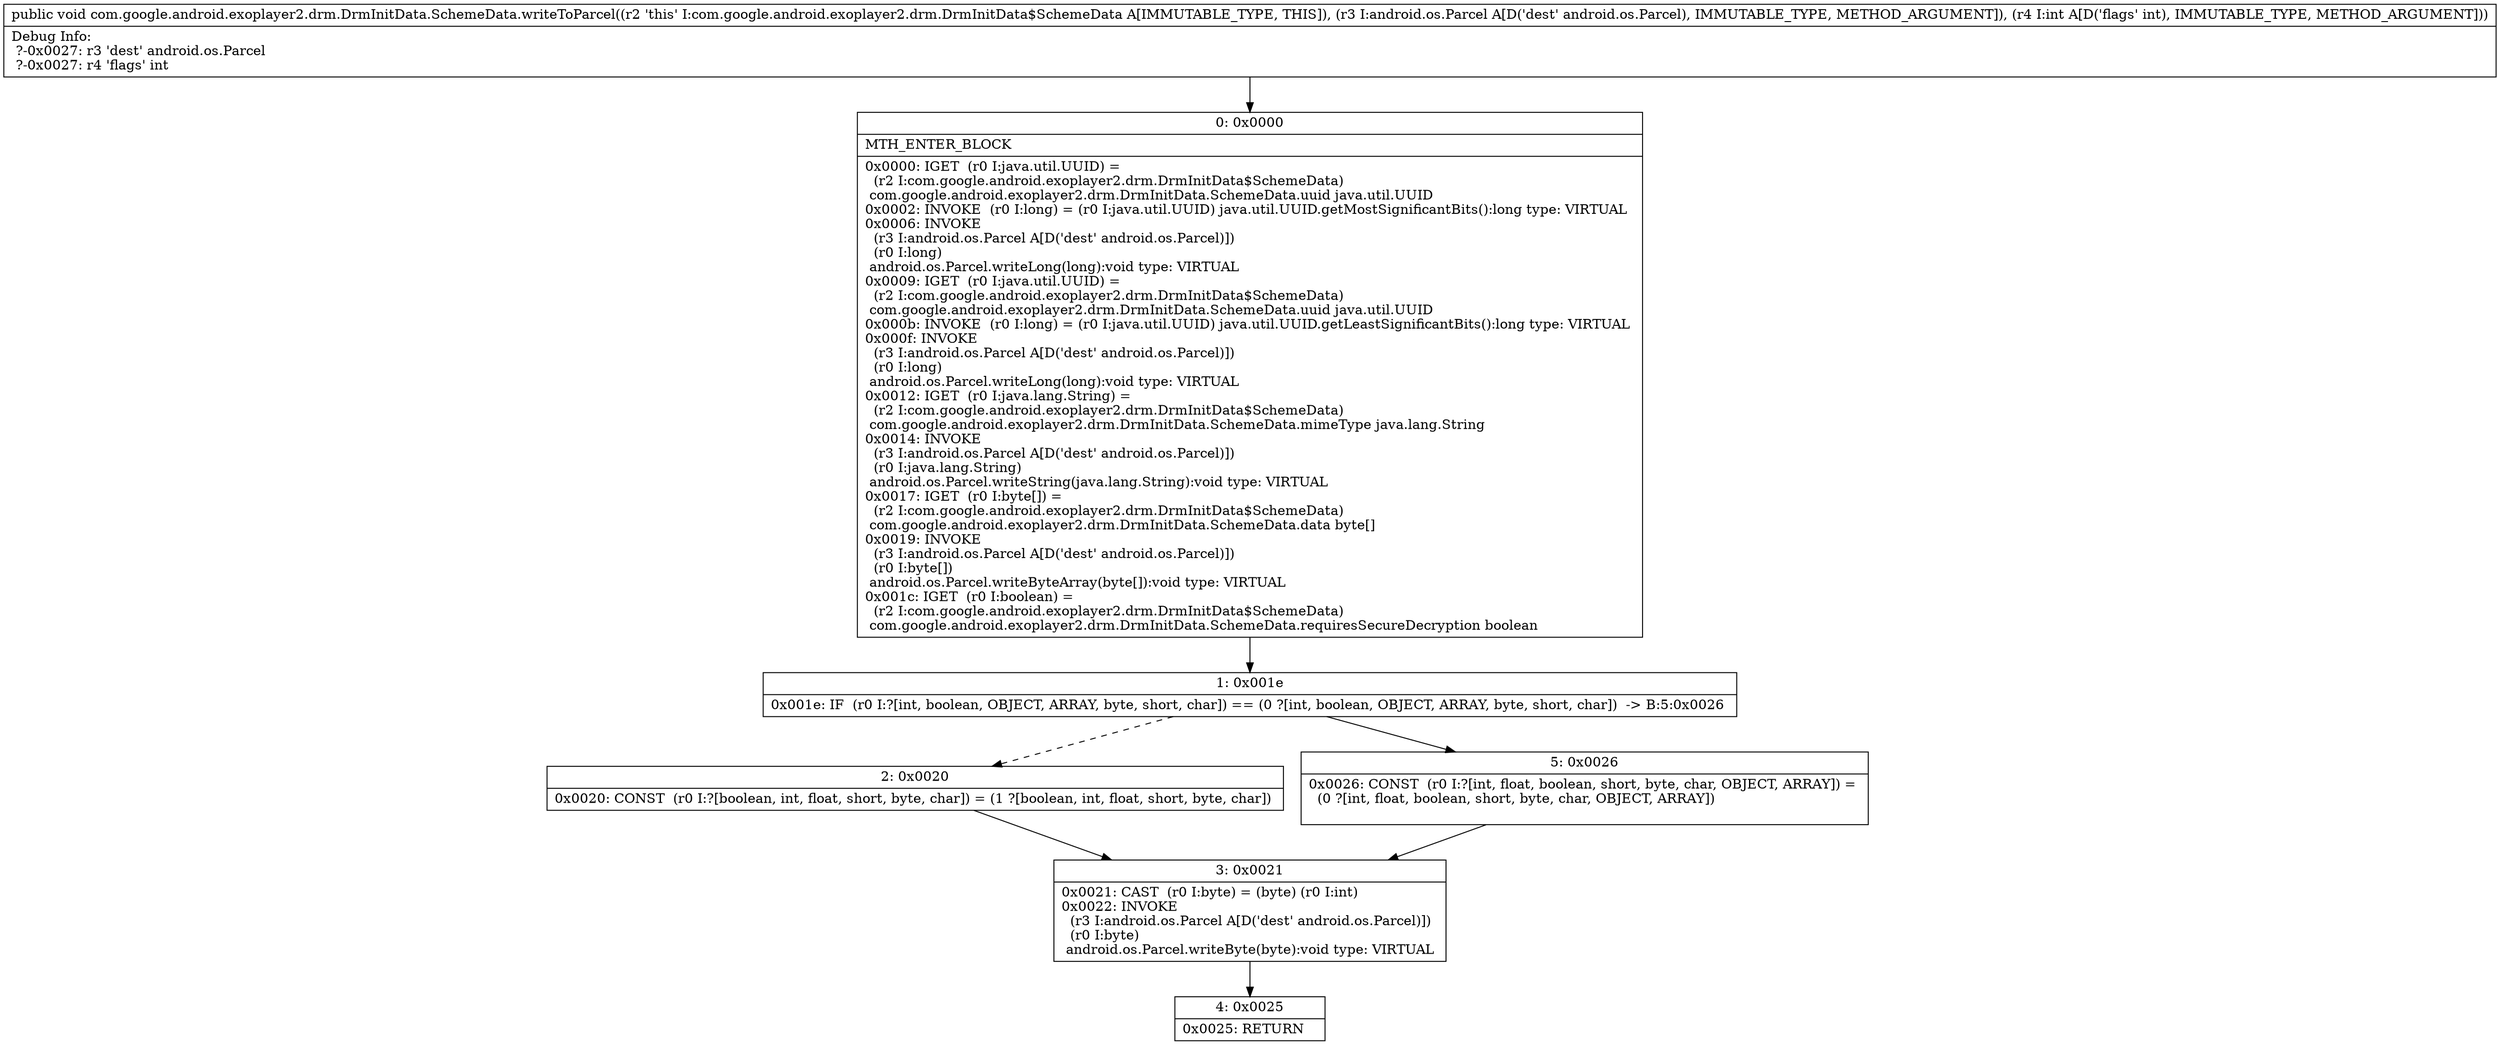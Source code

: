 digraph "CFG forcom.google.android.exoplayer2.drm.DrmInitData.SchemeData.writeToParcel(Landroid\/os\/Parcel;I)V" {
Node_0 [shape=record,label="{0\:\ 0x0000|MTH_ENTER_BLOCK\l|0x0000: IGET  (r0 I:java.util.UUID) = \l  (r2 I:com.google.android.exoplayer2.drm.DrmInitData$SchemeData)\l com.google.android.exoplayer2.drm.DrmInitData.SchemeData.uuid java.util.UUID \l0x0002: INVOKE  (r0 I:long) = (r0 I:java.util.UUID) java.util.UUID.getMostSignificantBits():long type: VIRTUAL \l0x0006: INVOKE  \l  (r3 I:android.os.Parcel A[D('dest' android.os.Parcel)])\l  (r0 I:long)\l android.os.Parcel.writeLong(long):void type: VIRTUAL \l0x0009: IGET  (r0 I:java.util.UUID) = \l  (r2 I:com.google.android.exoplayer2.drm.DrmInitData$SchemeData)\l com.google.android.exoplayer2.drm.DrmInitData.SchemeData.uuid java.util.UUID \l0x000b: INVOKE  (r0 I:long) = (r0 I:java.util.UUID) java.util.UUID.getLeastSignificantBits():long type: VIRTUAL \l0x000f: INVOKE  \l  (r3 I:android.os.Parcel A[D('dest' android.os.Parcel)])\l  (r0 I:long)\l android.os.Parcel.writeLong(long):void type: VIRTUAL \l0x0012: IGET  (r0 I:java.lang.String) = \l  (r2 I:com.google.android.exoplayer2.drm.DrmInitData$SchemeData)\l com.google.android.exoplayer2.drm.DrmInitData.SchemeData.mimeType java.lang.String \l0x0014: INVOKE  \l  (r3 I:android.os.Parcel A[D('dest' android.os.Parcel)])\l  (r0 I:java.lang.String)\l android.os.Parcel.writeString(java.lang.String):void type: VIRTUAL \l0x0017: IGET  (r0 I:byte[]) = \l  (r2 I:com.google.android.exoplayer2.drm.DrmInitData$SchemeData)\l com.google.android.exoplayer2.drm.DrmInitData.SchemeData.data byte[] \l0x0019: INVOKE  \l  (r3 I:android.os.Parcel A[D('dest' android.os.Parcel)])\l  (r0 I:byte[])\l android.os.Parcel.writeByteArray(byte[]):void type: VIRTUAL \l0x001c: IGET  (r0 I:boolean) = \l  (r2 I:com.google.android.exoplayer2.drm.DrmInitData$SchemeData)\l com.google.android.exoplayer2.drm.DrmInitData.SchemeData.requiresSecureDecryption boolean \l}"];
Node_1 [shape=record,label="{1\:\ 0x001e|0x001e: IF  (r0 I:?[int, boolean, OBJECT, ARRAY, byte, short, char]) == (0 ?[int, boolean, OBJECT, ARRAY, byte, short, char])  \-\> B:5:0x0026 \l}"];
Node_2 [shape=record,label="{2\:\ 0x0020|0x0020: CONST  (r0 I:?[boolean, int, float, short, byte, char]) = (1 ?[boolean, int, float, short, byte, char]) \l}"];
Node_3 [shape=record,label="{3\:\ 0x0021|0x0021: CAST  (r0 I:byte) = (byte) (r0 I:int) \l0x0022: INVOKE  \l  (r3 I:android.os.Parcel A[D('dest' android.os.Parcel)])\l  (r0 I:byte)\l android.os.Parcel.writeByte(byte):void type: VIRTUAL \l}"];
Node_4 [shape=record,label="{4\:\ 0x0025|0x0025: RETURN   \l}"];
Node_5 [shape=record,label="{5\:\ 0x0026|0x0026: CONST  (r0 I:?[int, float, boolean, short, byte, char, OBJECT, ARRAY]) = \l  (0 ?[int, float, boolean, short, byte, char, OBJECT, ARRAY])\l \l}"];
MethodNode[shape=record,label="{public void com.google.android.exoplayer2.drm.DrmInitData.SchemeData.writeToParcel((r2 'this' I:com.google.android.exoplayer2.drm.DrmInitData$SchemeData A[IMMUTABLE_TYPE, THIS]), (r3 I:android.os.Parcel A[D('dest' android.os.Parcel), IMMUTABLE_TYPE, METHOD_ARGUMENT]), (r4 I:int A[D('flags' int), IMMUTABLE_TYPE, METHOD_ARGUMENT]))  | Debug Info:\l  ?\-0x0027: r3 'dest' android.os.Parcel\l  ?\-0x0027: r4 'flags' int\l}"];
MethodNode -> Node_0;
Node_0 -> Node_1;
Node_1 -> Node_2[style=dashed];
Node_1 -> Node_5;
Node_2 -> Node_3;
Node_3 -> Node_4;
Node_5 -> Node_3;
}

